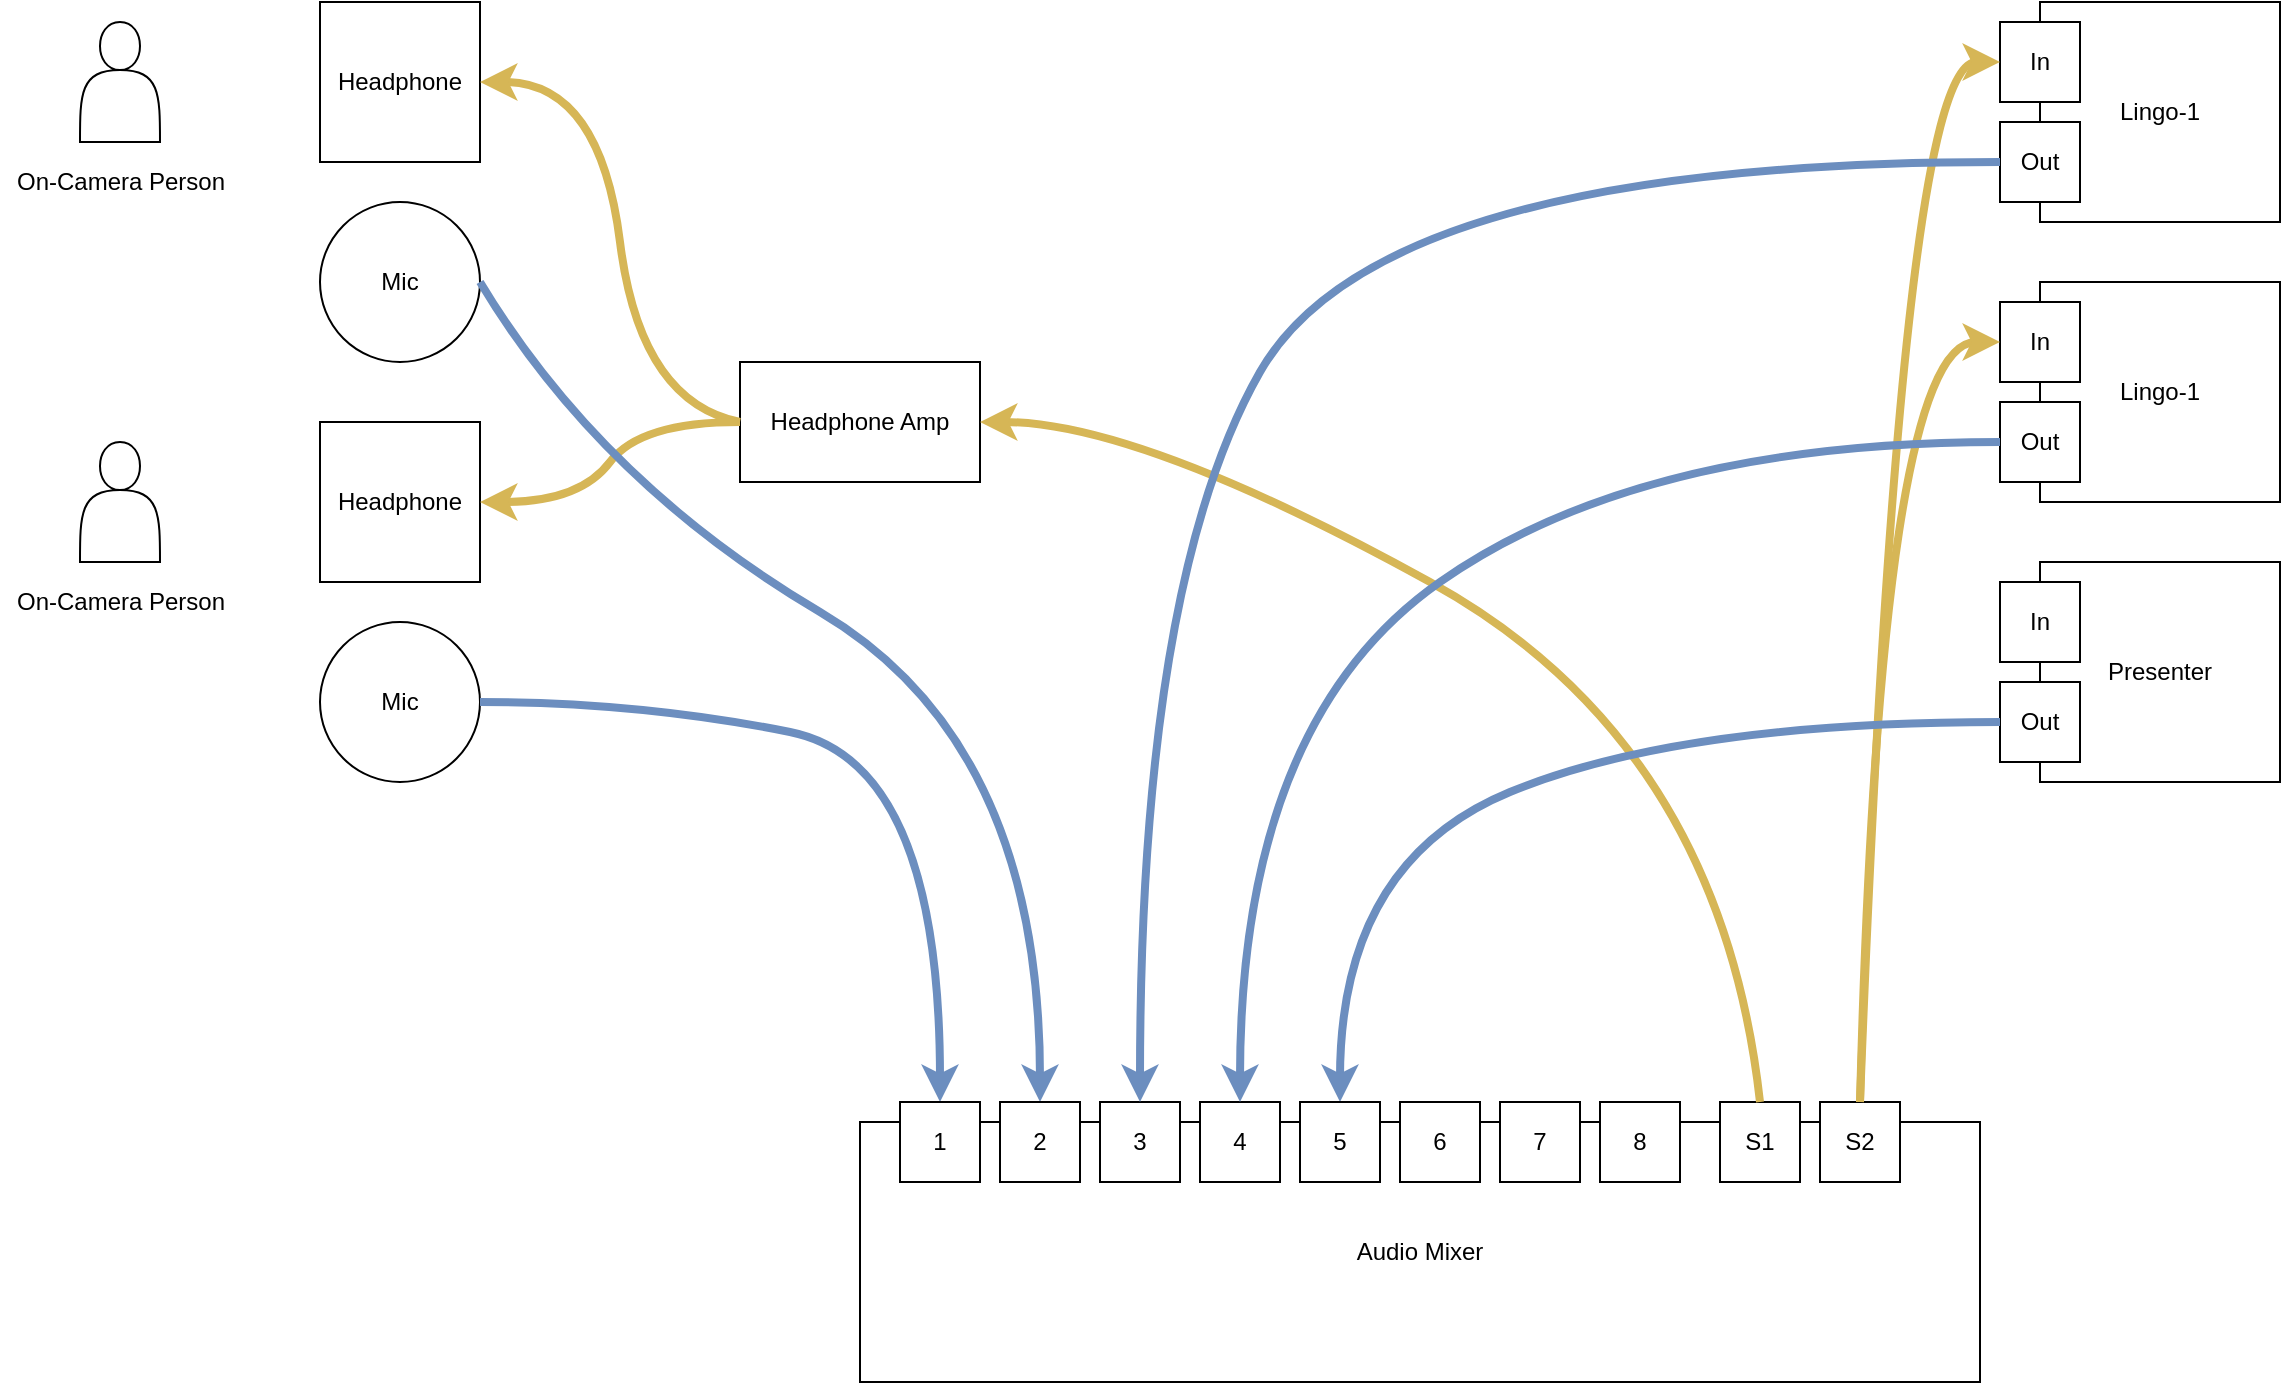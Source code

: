 <mxfile version="15.8.2" type="github">
  <diagram id="TdQD60Y_T0TvuS8qh80Z" name="Page-1">
    <mxGraphModel dx="965" dy="794" grid="1" gridSize="10" guides="1" tooltips="1" connect="1" arrows="1" fold="1" page="1" pageScale="1" pageWidth="827" pageHeight="1169" math="0" shadow="0">
      <root>
        <mxCell id="0" />
        <mxCell id="1" parent="0" />
        <mxCell id="uiXceuFEp8EhakddFhkQ-1" value="" style="shape=actor;whiteSpace=wrap;html=1;" vertex="1" parent="1">
          <mxGeometry x="110" y="70" width="40" height="60" as="geometry" />
        </mxCell>
        <mxCell id="uiXceuFEp8EhakddFhkQ-2" value="On-Camera Person" style="text;html=1;resizable=0;autosize=1;align=center;verticalAlign=middle;points=[];fillColor=none;strokeColor=none;rounded=0;" vertex="1" parent="1">
          <mxGeometry x="70" y="140" width="120" height="20" as="geometry" />
        </mxCell>
        <mxCell id="uiXceuFEp8EhakddFhkQ-3" value="Headphone" style="whiteSpace=wrap;html=1;aspect=fixed;" vertex="1" parent="1">
          <mxGeometry x="230" y="60" width="80" height="80" as="geometry" />
        </mxCell>
        <mxCell id="uiXceuFEp8EhakddFhkQ-4" value="Mic" style="ellipse;whiteSpace=wrap;html=1;aspect=fixed;" vertex="1" parent="1">
          <mxGeometry x="230" y="160" width="80" height="80" as="geometry" />
        </mxCell>
        <mxCell id="uiXceuFEp8EhakddFhkQ-5" value="" style="shape=actor;whiteSpace=wrap;html=1;" vertex="1" parent="1">
          <mxGeometry x="110" y="280" width="40" height="60" as="geometry" />
        </mxCell>
        <mxCell id="uiXceuFEp8EhakddFhkQ-6" value="On-Camera Person" style="text;html=1;resizable=0;autosize=1;align=center;verticalAlign=middle;points=[];fillColor=none;strokeColor=none;rounded=0;" vertex="1" parent="1">
          <mxGeometry x="70" y="350" width="120" height="20" as="geometry" />
        </mxCell>
        <mxCell id="uiXceuFEp8EhakddFhkQ-7" value="Headphone" style="whiteSpace=wrap;html=1;aspect=fixed;" vertex="1" parent="1">
          <mxGeometry x="230" y="270" width="80" height="80" as="geometry" />
        </mxCell>
        <mxCell id="uiXceuFEp8EhakddFhkQ-8" value="Mic" style="ellipse;whiteSpace=wrap;html=1;aspect=fixed;" vertex="1" parent="1">
          <mxGeometry x="230" y="370" width="80" height="80" as="geometry" />
        </mxCell>
        <mxCell id="uiXceuFEp8EhakddFhkQ-9" value="Headphone Amp" style="rounded=0;whiteSpace=wrap;html=1;" vertex="1" parent="1">
          <mxGeometry x="440" y="240" width="120" height="60" as="geometry" />
        </mxCell>
        <mxCell id="uiXceuFEp8EhakddFhkQ-10" value="" style="curved=1;endArrow=classic;html=1;rounded=0;exitX=0;exitY=0.5;exitDx=0;exitDy=0;entryX=1;entryY=0.5;entryDx=0;entryDy=0;fillColor=#fff2cc;strokeColor=#d6b656;endSize=6;strokeWidth=4;" edge="1" parent="1" source="uiXceuFEp8EhakddFhkQ-9" target="uiXceuFEp8EhakddFhkQ-3">
          <mxGeometry width="50" height="50" relative="1" as="geometry">
            <mxPoint x="390" y="430" as="sourcePoint" />
            <mxPoint x="380" y="120" as="targetPoint" />
            <Array as="points">
              <mxPoint x="390" y="260" />
              <mxPoint x="370" y="100" />
            </Array>
          </mxGeometry>
        </mxCell>
        <mxCell id="uiXceuFEp8EhakddFhkQ-11" value="" style="curved=1;endArrow=classic;html=1;rounded=0;entryX=1;entryY=0.5;entryDx=0;entryDy=0;fillColor=#fff2cc;strokeColor=#d6b656;endSize=6;strokeWidth=4;" edge="1" parent="1" target="uiXceuFEp8EhakddFhkQ-7">
          <mxGeometry width="50" height="50" relative="1" as="geometry">
            <mxPoint x="440" y="270" as="sourcePoint" />
            <mxPoint x="320" y="110" as="targetPoint" />
            <Array as="points">
              <mxPoint x="390" y="270" />
              <mxPoint x="360" y="310" />
            </Array>
          </mxGeometry>
        </mxCell>
        <mxCell id="uiXceuFEp8EhakddFhkQ-12" value="Audio Mixer" style="rounded=0;whiteSpace=wrap;html=1;" vertex="1" parent="1">
          <mxGeometry x="500" y="620" width="560" height="130" as="geometry" />
        </mxCell>
        <mxCell id="uiXceuFEp8EhakddFhkQ-13" value="" style="curved=1;endArrow=classic;html=1;rounded=0;entryX=0.5;entryY=0;entryDx=0;entryDy=0;exitX=1;exitY=0.5;exitDx=0;exitDy=0;fillColor=#dae8fc;strokeColor=#6c8ebf;strokeWidth=4;" edge="1" parent="1" source="uiXceuFEp8EhakddFhkQ-4" target="uiXceuFEp8EhakddFhkQ-16">
          <mxGeometry width="50" height="50" relative="1" as="geometry">
            <mxPoint x="450" y="280" as="sourcePoint" />
            <mxPoint x="320" y="320" as="targetPoint" />
            <Array as="points">
              <mxPoint x="370" y="300" />
              <mxPoint x="590" y="430" />
            </Array>
          </mxGeometry>
        </mxCell>
        <mxCell id="uiXceuFEp8EhakddFhkQ-14" value="" style="curved=1;endArrow=classic;html=1;rounded=0;entryX=0.5;entryY=0;entryDx=0;entryDy=0;exitX=1;exitY=0.5;exitDx=0;exitDy=0;fillColor=#dae8fc;strokeColor=#6c8ebf;strokeWidth=4;" edge="1" parent="1" source="uiXceuFEp8EhakddFhkQ-8" target="uiXceuFEp8EhakddFhkQ-15">
          <mxGeometry width="50" height="50" relative="1" as="geometry">
            <mxPoint x="320" y="210" as="sourcePoint" />
            <mxPoint x="570" y="520" as="targetPoint" />
            <Array as="points">
              <mxPoint x="390" y="410" />
              <mxPoint x="540" y="440" />
            </Array>
          </mxGeometry>
        </mxCell>
        <mxCell id="uiXceuFEp8EhakddFhkQ-15" value="1" style="whiteSpace=wrap;html=1;aspect=fixed;" vertex="1" parent="1">
          <mxGeometry x="520" y="610" width="40" height="40" as="geometry" />
        </mxCell>
        <mxCell id="uiXceuFEp8EhakddFhkQ-16" value="2" style="whiteSpace=wrap;html=1;aspect=fixed;" vertex="1" parent="1">
          <mxGeometry x="570" y="610" width="40" height="40" as="geometry" />
        </mxCell>
        <mxCell id="uiXceuFEp8EhakddFhkQ-17" value="S1" style="whiteSpace=wrap;html=1;aspect=fixed;" vertex="1" parent="1">
          <mxGeometry x="930" y="610" width="40" height="40" as="geometry" />
        </mxCell>
        <mxCell id="uiXceuFEp8EhakddFhkQ-18" value="" style="curved=1;endArrow=classic;html=1;rounded=0;exitX=0.5;exitY=0;exitDx=0;exitDy=0;entryX=1;entryY=0.5;entryDx=0;entryDy=0;fillColor=#fff2cc;strokeColor=#d6b656;endSize=6;strokeWidth=4;" edge="1" parent="1" source="uiXceuFEp8EhakddFhkQ-17" target="uiXceuFEp8EhakddFhkQ-9">
          <mxGeometry width="50" height="50" relative="1" as="geometry">
            <mxPoint x="450" y="280" as="sourcePoint" />
            <mxPoint x="320" y="110" as="targetPoint" />
            <Array as="points">
              <mxPoint x="930" y="430" />
              <mxPoint x="640" y="270" />
            </Array>
          </mxGeometry>
        </mxCell>
        <mxCell id="uiXceuFEp8EhakddFhkQ-20" value="3" style="whiteSpace=wrap;html=1;aspect=fixed;" vertex="1" parent="1">
          <mxGeometry x="620" y="610" width="40" height="40" as="geometry" />
        </mxCell>
        <mxCell id="uiXceuFEp8EhakddFhkQ-21" value="4" style="whiteSpace=wrap;html=1;aspect=fixed;" vertex="1" parent="1">
          <mxGeometry x="670" y="610" width="40" height="40" as="geometry" />
        </mxCell>
        <mxCell id="uiXceuFEp8EhakddFhkQ-22" value="S2" style="whiteSpace=wrap;html=1;aspect=fixed;" vertex="1" parent="1">
          <mxGeometry x="980" y="610" width="40" height="40" as="geometry" />
        </mxCell>
        <mxCell id="uiXceuFEp8EhakddFhkQ-23" value="Lingo-1" style="rounded=0;whiteSpace=wrap;html=1;" vertex="1" parent="1">
          <mxGeometry x="1090" y="60" width="120" height="110" as="geometry" />
        </mxCell>
        <mxCell id="uiXceuFEp8EhakddFhkQ-25" value="In" style="whiteSpace=wrap;html=1;aspect=fixed;" vertex="1" parent="1">
          <mxGeometry x="1070" y="70" width="40" height="40" as="geometry" />
        </mxCell>
        <mxCell id="uiXceuFEp8EhakddFhkQ-26" value="Out" style="whiteSpace=wrap;html=1;aspect=fixed;" vertex="1" parent="1">
          <mxGeometry x="1070" y="120" width="40" height="40" as="geometry" />
        </mxCell>
        <mxCell id="uiXceuFEp8EhakddFhkQ-27" value="Lingo-1" style="rounded=0;whiteSpace=wrap;html=1;" vertex="1" parent="1">
          <mxGeometry x="1090" y="200" width="120" height="110" as="geometry" />
        </mxCell>
        <mxCell id="uiXceuFEp8EhakddFhkQ-28" value="In" style="whiteSpace=wrap;html=1;aspect=fixed;" vertex="1" parent="1">
          <mxGeometry x="1070" y="210" width="40" height="40" as="geometry" />
        </mxCell>
        <mxCell id="uiXceuFEp8EhakddFhkQ-29" value="Out" style="whiteSpace=wrap;html=1;aspect=fixed;" vertex="1" parent="1">
          <mxGeometry x="1070" y="260" width="40" height="40" as="geometry" />
        </mxCell>
        <mxCell id="uiXceuFEp8EhakddFhkQ-30" value="" style="curved=1;endArrow=classic;html=1;rounded=0;exitX=0.5;exitY=0;exitDx=0;exitDy=0;entryX=0;entryY=0.5;entryDx=0;entryDy=0;fillColor=#fff2cc;strokeColor=#d6b656;endSize=6;strokeWidth=4;" edge="1" parent="1" source="uiXceuFEp8EhakddFhkQ-22" target="uiXceuFEp8EhakddFhkQ-28">
          <mxGeometry width="50" height="50" relative="1" as="geometry">
            <mxPoint x="930" y="510" as="sourcePoint" />
            <mxPoint x="570" y="280" as="targetPoint" />
            <Array as="points">
              <mxPoint x="1010" y="230" />
            </Array>
          </mxGeometry>
        </mxCell>
        <mxCell id="uiXceuFEp8EhakddFhkQ-31" value="" style="curved=1;endArrow=classic;html=1;rounded=0;entryX=0;entryY=0.5;entryDx=0;entryDy=0;fillColor=#fff2cc;strokeColor=#d6b656;endSize=6;strokeWidth=4;exitX=0.5;exitY=0;exitDx=0;exitDy=0;" edge="1" parent="1" source="uiXceuFEp8EhakddFhkQ-22" target="uiXceuFEp8EhakddFhkQ-25">
          <mxGeometry width="50" height="50" relative="1" as="geometry">
            <mxPoint x="970" y="500" as="sourcePoint" />
            <mxPoint x="1080" y="290" as="targetPoint" />
            <Array as="points">
              <mxPoint x="1020" y="90" />
            </Array>
          </mxGeometry>
        </mxCell>
        <mxCell id="uiXceuFEp8EhakddFhkQ-32" value="" style="curved=1;endArrow=classic;html=1;rounded=0;entryX=0.5;entryY=0;entryDx=0;entryDy=0;exitX=0;exitY=0.5;exitDx=0;exitDy=0;fillColor=#dae8fc;strokeColor=#6c8ebf;strokeWidth=4;" edge="1" parent="1" source="uiXceuFEp8EhakddFhkQ-26" target="uiXceuFEp8EhakddFhkQ-20">
          <mxGeometry width="50" height="50" relative="1" as="geometry">
            <mxPoint x="320" y="210" as="sourcePoint" />
            <mxPoint x="600" y="510" as="targetPoint" />
            <Array as="points">
              <mxPoint x="760" y="140" />
              <mxPoint x="640" y="350" />
            </Array>
          </mxGeometry>
        </mxCell>
        <mxCell id="uiXceuFEp8EhakddFhkQ-33" value="" style="curved=1;endArrow=classic;html=1;rounded=0;entryX=0.5;entryY=0;entryDx=0;entryDy=0;exitX=0;exitY=0.5;exitDx=0;exitDy=0;fillColor=#dae8fc;strokeColor=#6c8ebf;strokeWidth=4;" edge="1" parent="1" source="uiXceuFEp8EhakddFhkQ-29" target="uiXceuFEp8EhakddFhkQ-21">
          <mxGeometry width="50" height="50" relative="1" as="geometry">
            <mxPoint x="1080" y="150" as="sourcePoint" />
            <mxPoint x="650" y="510" as="targetPoint" />
            <Array as="points">
              <mxPoint x="890" y="280" />
              <mxPoint x="690" y="420" />
            </Array>
          </mxGeometry>
        </mxCell>
        <mxCell id="uiXceuFEp8EhakddFhkQ-34" value="Presenter" style="rounded=0;whiteSpace=wrap;html=1;" vertex="1" parent="1">
          <mxGeometry x="1090" y="340" width="120" height="110" as="geometry" />
        </mxCell>
        <mxCell id="uiXceuFEp8EhakddFhkQ-35" value="In" style="whiteSpace=wrap;html=1;aspect=fixed;" vertex="1" parent="1">
          <mxGeometry x="1070" y="350" width="40" height="40" as="geometry" />
        </mxCell>
        <mxCell id="uiXceuFEp8EhakddFhkQ-36" value="Out" style="whiteSpace=wrap;html=1;aspect=fixed;" vertex="1" parent="1">
          <mxGeometry x="1070" y="400" width="40" height="40" as="geometry" />
        </mxCell>
        <mxCell id="uiXceuFEp8EhakddFhkQ-37" value="" style="curved=1;endArrow=classic;html=1;rounded=0;entryX=0.5;entryY=0;entryDx=0;entryDy=0;exitX=0;exitY=0.5;exitDx=0;exitDy=0;fillColor=#dae8fc;strokeColor=#6c8ebf;strokeWidth=4;" edge="1" parent="1" source="uiXceuFEp8EhakddFhkQ-36" target="uiXceuFEp8EhakddFhkQ-38">
          <mxGeometry width="50" height="50" relative="1" as="geometry">
            <mxPoint x="1080" y="290" as="sourcePoint" />
            <mxPoint x="700" y="620" as="targetPoint" />
            <Array as="points">
              <mxPoint x="910" y="420" />
              <mxPoint x="740" y="490" />
            </Array>
          </mxGeometry>
        </mxCell>
        <mxCell id="uiXceuFEp8EhakddFhkQ-38" value="5" style="whiteSpace=wrap;html=1;aspect=fixed;" vertex="1" parent="1">
          <mxGeometry x="720" y="610" width="40" height="40" as="geometry" />
        </mxCell>
        <mxCell id="uiXceuFEp8EhakddFhkQ-39" value="6&lt;br&gt;" style="whiteSpace=wrap;html=1;aspect=fixed;" vertex="1" parent="1">
          <mxGeometry x="770" y="610" width="40" height="40" as="geometry" />
        </mxCell>
        <mxCell id="uiXceuFEp8EhakddFhkQ-40" value="7&lt;br&gt;" style="whiteSpace=wrap;html=1;aspect=fixed;" vertex="1" parent="1">
          <mxGeometry x="820" y="610" width="40" height="40" as="geometry" />
        </mxCell>
        <mxCell id="uiXceuFEp8EhakddFhkQ-41" value="8&lt;br&gt;" style="whiteSpace=wrap;html=1;aspect=fixed;" vertex="1" parent="1">
          <mxGeometry x="870" y="610" width="40" height="40" as="geometry" />
        </mxCell>
      </root>
    </mxGraphModel>
  </diagram>
</mxfile>
